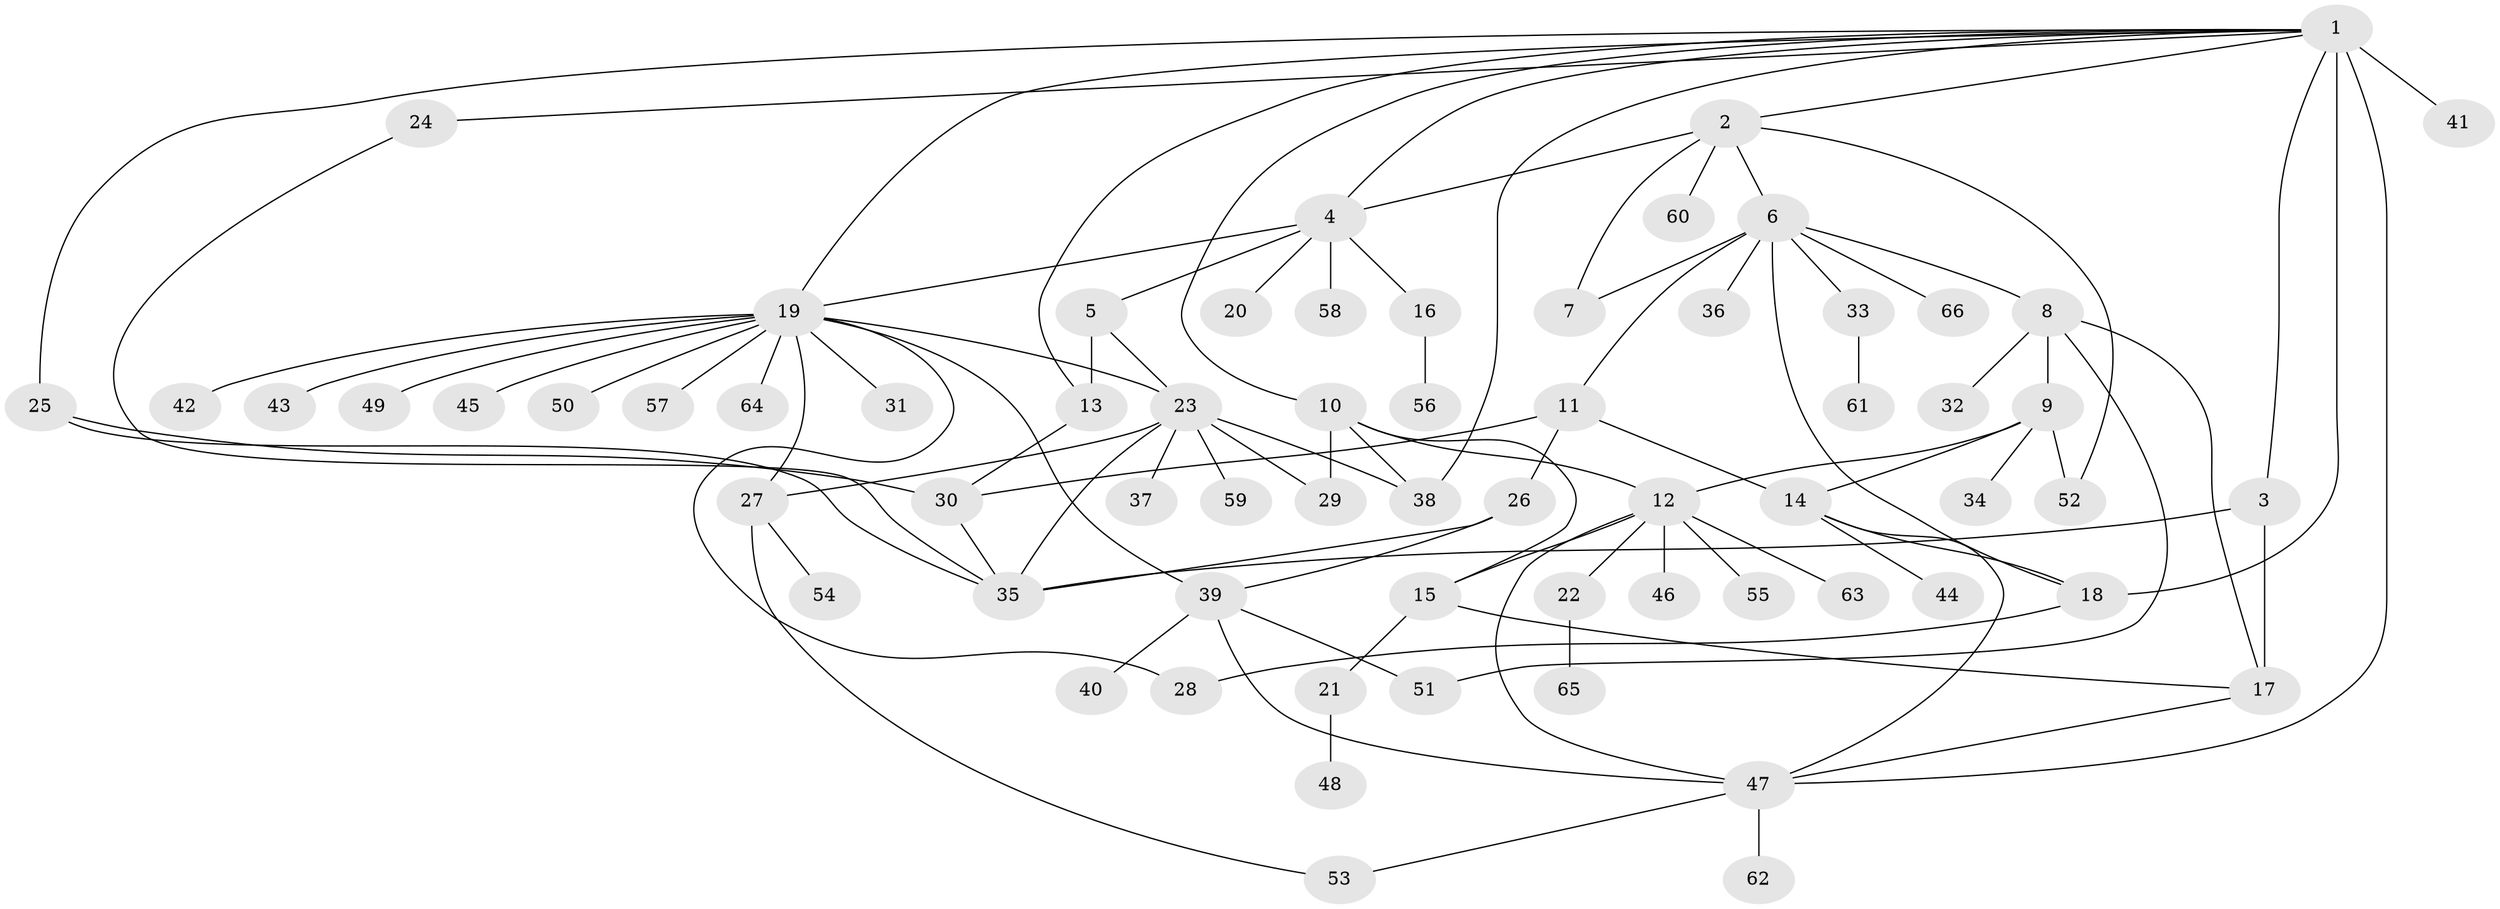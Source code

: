 // original degree distribution, {21: 0.007575757575757576, 7: 0.045454545454545456, 8: 0.007575757575757576, 2: 0.26515151515151514, 10: 0.015151515151515152, 1: 0.5151515151515151, 6: 0.015151515151515152, 9: 0.022727272727272728, 5: 0.015151515151515152, 4: 0.015151515151515152, 15: 0.007575757575757576, 3: 0.06818181818181818}
// Generated by graph-tools (version 1.1) at 2025/50/03/04/25 22:50:24]
// undirected, 66 vertices, 97 edges
graph export_dot {
  node [color=gray90,style=filled];
  1;
  2;
  3;
  4;
  5;
  6;
  7;
  8;
  9;
  10;
  11;
  12;
  13;
  14;
  15;
  16;
  17;
  18;
  19;
  20;
  21;
  22;
  23;
  24;
  25;
  26;
  27;
  28;
  29;
  30;
  31;
  32;
  33;
  34;
  35;
  36;
  37;
  38;
  39;
  40;
  41;
  42;
  43;
  44;
  45;
  46;
  47;
  48;
  49;
  50;
  51;
  52;
  53;
  54;
  55;
  56;
  57;
  58;
  59;
  60;
  61;
  62;
  63;
  64;
  65;
  66;
  1 -- 2 [weight=1.0];
  1 -- 3 [weight=1.0];
  1 -- 4 [weight=1.0];
  1 -- 10 [weight=1.0];
  1 -- 13 [weight=1.0];
  1 -- 18 [weight=9.0];
  1 -- 19 [weight=1.0];
  1 -- 24 [weight=1.0];
  1 -- 25 [weight=1.0];
  1 -- 38 [weight=1.0];
  1 -- 41 [weight=1.0];
  1 -- 47 [weight=1.0];
  2 -- 4 [weight=1.0];
  2 -- 6 [weight=1.0];
  2 -- 7 [weight=1.0];
  2 -- 52 [weight=1.0];
  2 -- 60 [weight=1.0];
  3 -- 17 [weight=4.0];
  3 -- 35 [weight=1.0];
  4 -- 5 [weight=1.0];
  4 -- 16 [weight=1.0];
  4 -- 19 [weight=1.0];
  4 -- 20 [weight=1.0];
  4 -- 58 [weight=1.0];
  5 -- 13 [weight=2.0];
  5 -- 23 [weight=1.0];
  6 -- 7 [weight=2.0];
  6 -- 8 [weight=1.0];
  6 -- 11 [weight=1.0];
  6 -- 18 [weight=1.0];
  6 -- 33 [weight=1.0];
  6 -- 36 [weight=1.0];
  6 -- 66 [weight=1.0];
  8 -- 9 [weight=1.0];
  8 -- 17 [weight=1.0];
  8 -- 32 [weight=1.0];
  8 -- 51 [weight=1.0];
  9 -- 12 [weight=1.0];
  9 -- 14 [weight=1.0];
  9 -- 34 [weight=2.0];
  9 -- 52 [weight=1.0];
  10 -- 12 [weight=1.0];
  10 -- 15 [weight=4.0];
  10 -- 29 [weight=1.0];
  10 -- 38 [weight=1.0];
  11 -- 14 [weight=1.0];
  11 -- 26 [weight=3.0];
  11 -- 30 [weight=1.0];
  12 -- 15 [weight=1.0];
  12 -- 22 [weight=1.0];
  12 -- 46 [weight=1.0];
  12 -- 47 [weight=1.0];
  12 -- 55 [weight=1.0];
  12 -- 63 [weight=1.0];
  13 -- 30 [weight=1.0];
  14 -- 18 [weight=1.0];
  14 -- 44 [weight=1.0];
  14 -- 47 [weight=1.0];
  15 -- 17 [weight=1.0];
  15 -- 21 [weight=1.0];
  16 -- 56 [weight=2.0];
  17 -- 47 [weight=1.0];
  18 -- 28 [weight=1.0];
  19 -- 23 [weight=1.0];
  19 -- 27 [weight=1.0];
  19 -- 28 [weight=1.0];
  19 -- 31 [weight=1.0];
  19 -- 39 [weight=1.0];
  19 -- 42 [weight=1.0];
  19 -- 43 [weight=1.0];
  19 -- 45 [weight=1.0];
  19 -- 49 [weight=1.0];
  19 -- 50 [weight=1.0];
  19 -- 57 [weight=1.0];
  19 -- 64 [weight=1.0];
  21 -- 48 [weight=1.0];
  22 -- 65 [weight=1.0];
  23 -- 27 [weight=1.0];
  23 -- 29 [weight=2.0];
  23 -- 35 [weight=1.0];
  23 -- 37 [weight=1.0];
  23 -- 38 [weight=1.0];
  23 -- 59 [weight=1.0];
  24 -- 35 [weight=1.0];
  25 -- 30 [weight=2.0];
  25 -- 35 [weight=1.0];
  26 -- 35 [weight=1.0];
  26 -- 39 [weight=1.0];
  27 -- 53 [weight=1.0];
  27 -- 54 [weight=1.0];
  30 -- 35 [weight=1.0];
  33 -- 61 [weight=1.0];
  39 -- 40 [weight=2.0];
  39 -- 47 [weight=1.0];
  39 -- 51 [weight=1.0];
  47 -- 53 [weight=1.0];
  47 -- 62 [weight=1.0];
}
